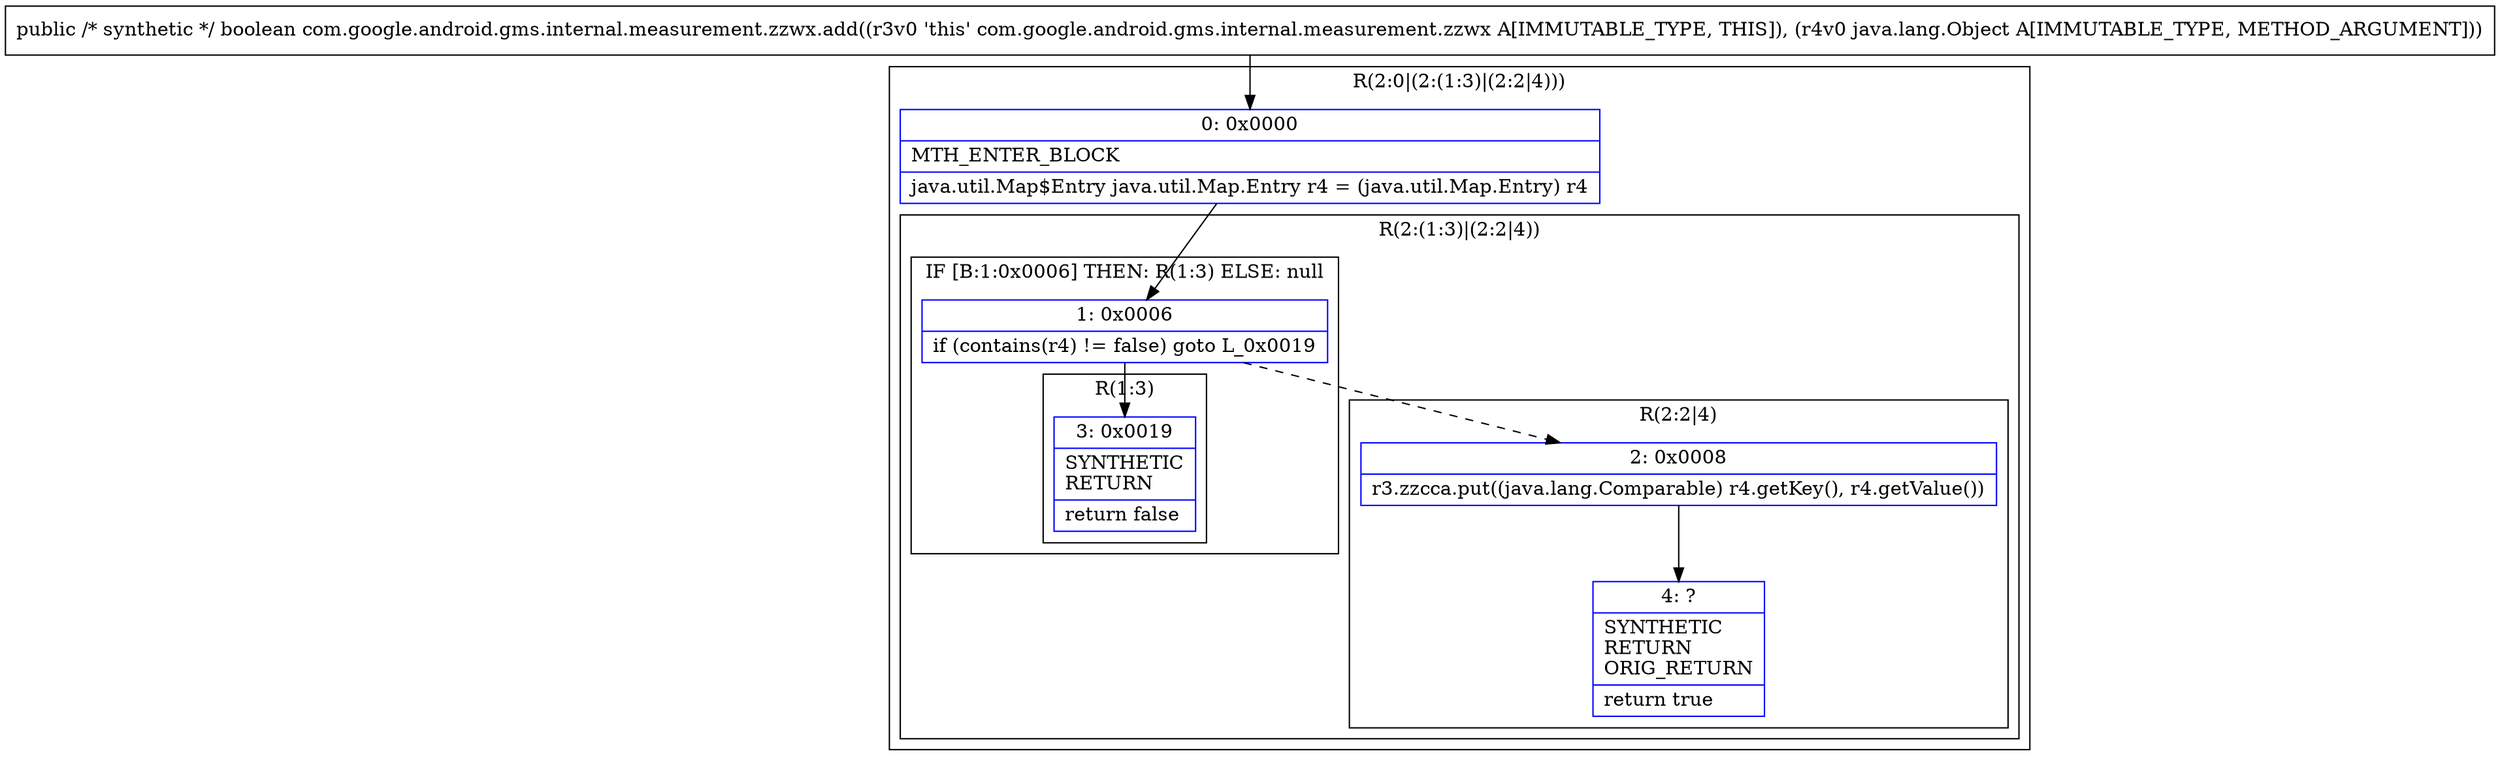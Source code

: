 digraph "CFG forcom.google.android.gms.internal.measurement.zzwx.add(Ljava\/lang\/Object;)Z" {
subgraph cluster_Region_1743350498 {
label = "R(2:0|(2:(1:3)|(2:2|4)))";
node [shape=record,color=blue];
Node_0 [shape=record,label="{0\:\ 0x0000|MTH_ENTER_BLOCK\l|java.util.Map$Entry java.util.Map.Entry r4 = (java.util.Map.Entry) r4\l}"];
subgraph cluster_Region_1571042999 {
label = "R(2:(1:3)|(2:2|4))";
node [shape=record,color=blue];
subgraph cluster_IfRegion_1988287447 {
label = "IF [B:1:0x0006] THEN: R(1:3) ELSE: null";
node [shape=record,color=blue];
Node_1 [shape=record,label="{1\:\ 0x0006|if (contains(r4) != false) goto L_0x0019\l}"];
subgraph cluster_Region_1961146677 {
label = "R(1:3)";
node [shape=record,color=blue];
Node_3 [shape=record,label="{3\:\ 0x0019|SYNTHETIC\lRETURN\l|return false\l}"];
}
}
subgraph cluster_Region_1512490432 {
label = "R(2:2|4)";
node [shape=record,color=blue];
Node_2 [shape=record,label="{2\:\ 0x0008|r3.zzcca.put((java.lang.Comparable) r4.getKey(), r4.getValue())\l}"];
Node_4 [shape=record,label="{4\:\ ?|SYNTHETIC\lRETURN\lORIG_RETURN\l|return true\l}"];
}
}
}
MethodNode[shape=record,label="{public \/* synthetic *\/ boolean com.google.android.gms.internal.measurement.zzwx.add((r3v0 'this' com.google.android.gms.internal.measurement.zzwx A[IMMUTABLE_TYPE, THIS]), (r4v0 java.lang.Object A[IMMUTABLE_TYPE, METHOD_ARGUMENT])) }"];
MethodNode -> Node_0;
Node_0 -> Node_1;
Node_1 -> Node_2[style=dashed];
Node_1 -> Node_3;
Node_2 -> Node_4;
}

